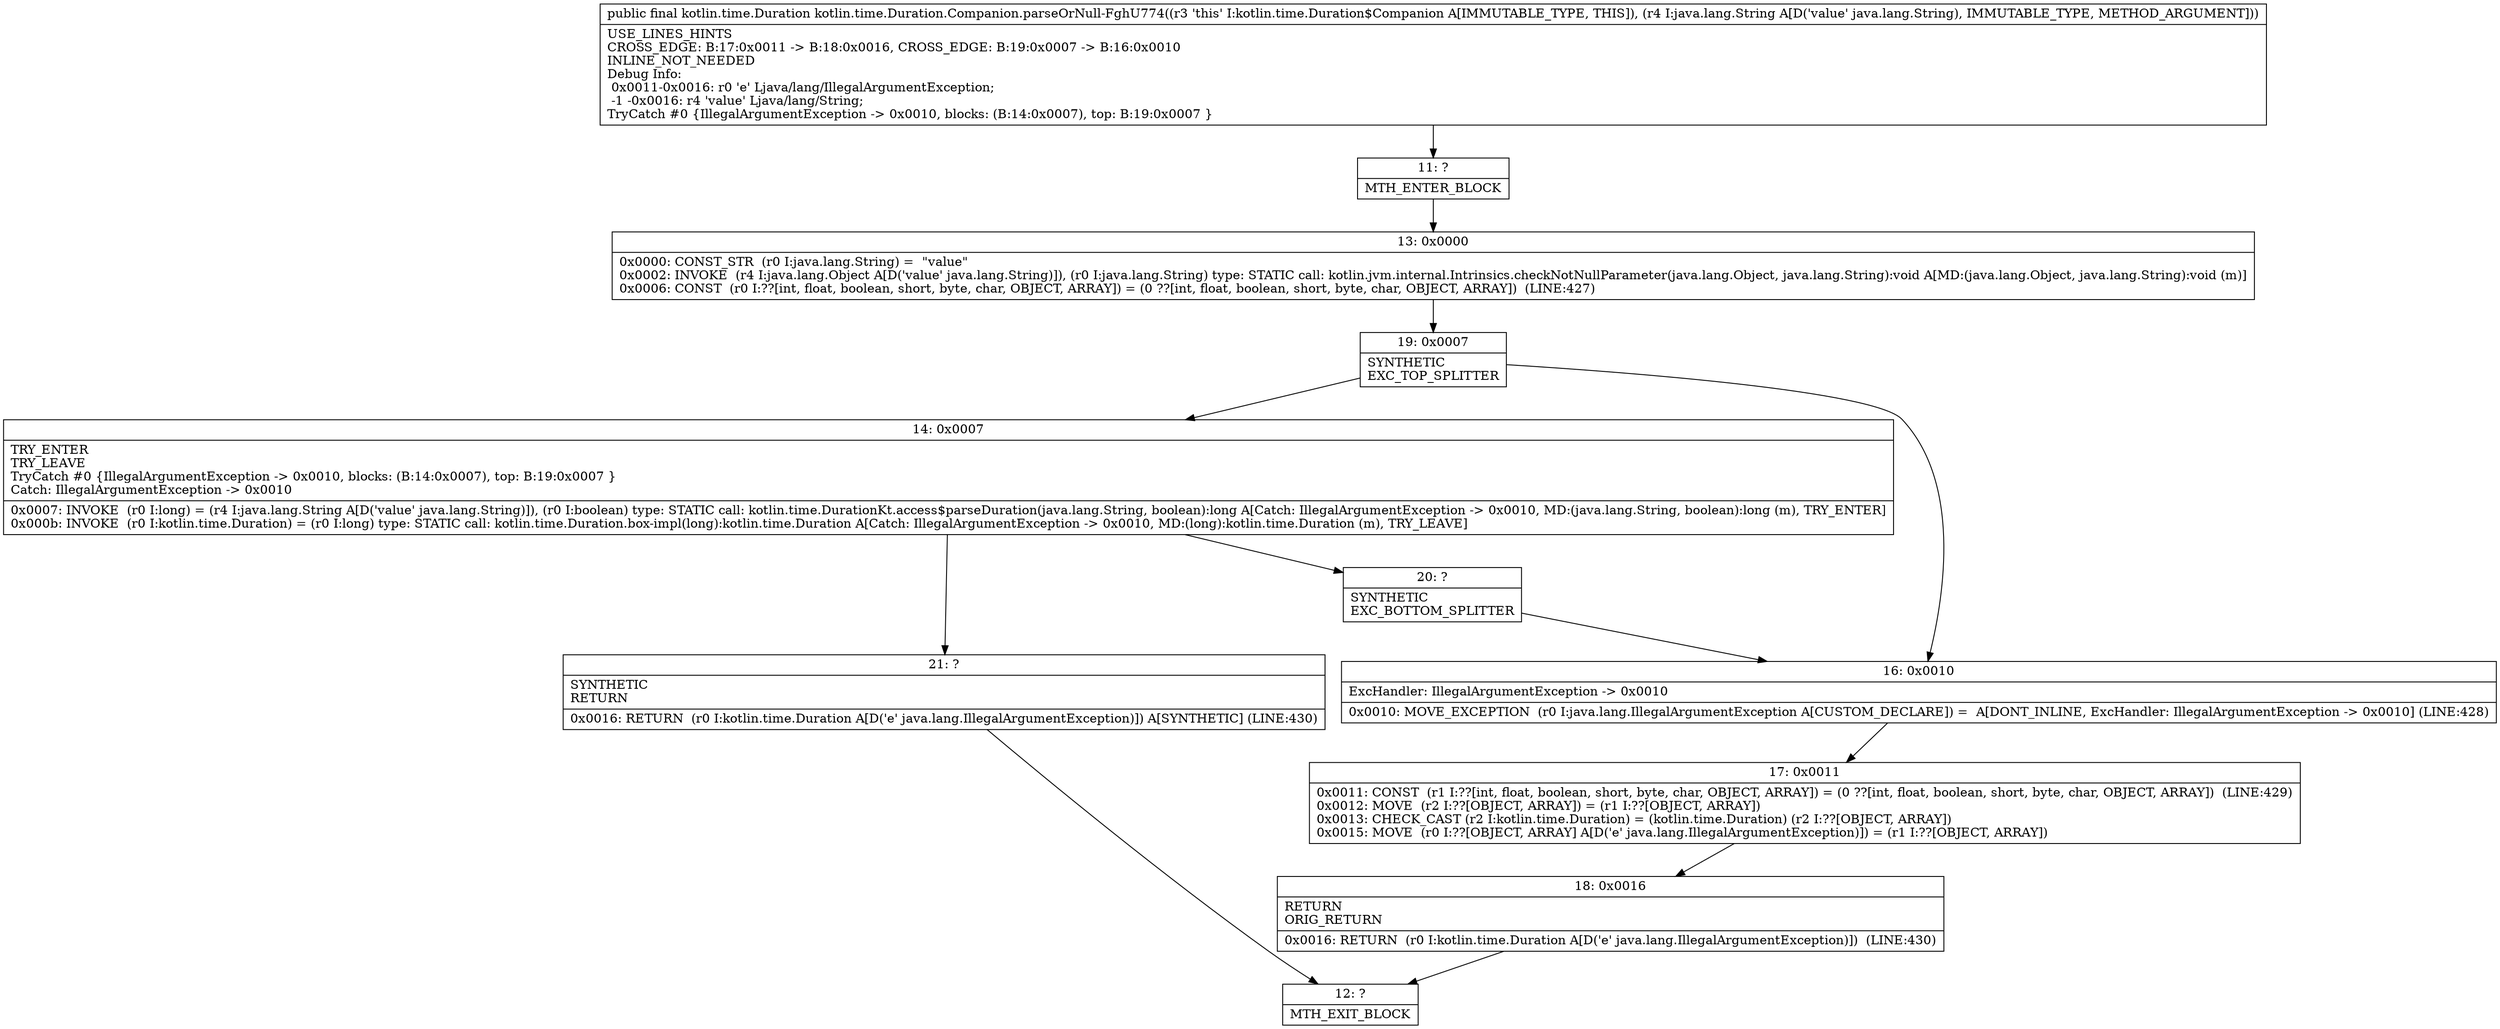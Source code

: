 digraph "CFG forkotlin.time.Duration.Companion.parseOrNull\-FghU774(Ljava\/lang\/String;)Lkotlin\/time\/Duration;" {
Node_11 [shape=record,label="{11\:\ ?|MTH_ENTER_BLOCK\l}"];
Node_13 [shape=record,label="{13\:\ 0x0000|0x0000: CONST_STR  (r0 I:java.lang.String) =  \"value\" \l0x0002: INVOKE  (r4 I:java.lang.Object A[D('value' java.lang.String)]), (r0 I:java.lang.String) type: STATIC call: kotlin.jvm.internal.Intrinsics.checkNotNullParameter(java.lang.Object, java.lang.String):void A[MD:(java.lang.Object, java.lang.String):void (m)]\l0x0006: CONST  (r0 I:??[int, float, boolean, short, byte, char, OBJECT, ARRAY]) = (0 ??[int, float, boolean, short, byte, char, OBJECT, ARRAY])  (LINE:427)\l}"];
Node_19 [shape=record,label="{19\:\ 0x0007|SYNTHETIC\lEXC_TOP_SPLITTER\l}"];
Node_14 [shape=record,label="{14\:\ 0x0007|TRY_ENTER\lTRY_LEAVE\lTryCatch #0 \{IllegalArgumentException \-\> 0x0010, blocks: (B:14:0x0007), top: B:19:0x0007 \}\lCatch: IllegalArgumentException \-\> 0x0010\l|0x0007: INVOKE  (r0 I:long) = (r4 I:java.lang.String A[D('value' java.lang.String)]), (r0 I:boolean) type: STATIC call: kotlin.time.DurationKt.access$parseDuration(java.lang.String, boolean):long A[Catch: IllegalArgumentException \-\> 0x0010, MD:(java.lang.String, boolean):long (m), TRY_ENTER]\l0x000b: INVOKE  (r0 I:kotlin.time.Duration) = (r0 I:long) type: STATIC call: kotlin.time.Duration.box\-impl(long):kotlin.time.Duration A[Catch: IllegalArgumentException \-\> 0x0010, MD:(long):kotlin.time.Duration (m), TRY_LEAVE]\l}"];
Node_20 [shape=record,label="{20\:\ ?|SYNTHETIC\lEXC_BOTTOM_SPLITTER\l}"];
Node_21 [shape=record,label="{21\:\ ?|SYNTHETIC\lRETURN\l|0x0016: RETURN  (r0 I:kotlin.time.Duration A[D('e' java.lang.IllegalArgumentException)]) A[SYNTHETIC] (LINE:430)\l}"];
Node_12 [shape=record,label="{12\:\ ?|MTH_EXIT_BLOCK\l}"];
Node_16 [shape=record,label="{16\:\ 0x0010|ExcHandler: IllegalArgumentException \-\> 0x0010\l|0x0010: MOVE_EXCEPTION  (r0 I:java.lang.IllegalArgumentException A[CUSTOM_DECLARE]) =  A[DONT_INLINE, ExcHandler: IllegalArgumentException \-\> 0x0010] (LINE:428)\l}"];
Node_17 [shape=record,label="{17\:\ 0x0011|0x0011: CONST  (r1 I:??[int, float, boolean, short, byte, char, OBJECT, ARRAY]) = (0 ??[int, float, boolean, short, byte, char, OBJECT, ARRAY])  (LINE:429)\l0x0012: MOVE  (r2 I:??[OBJECT, ARRAY]) = (r1 I:??[OBJECT, ARRAY]) \l0x0013: CHECK_CAST (r2 I:kotlin.time.Duration) = (kotlin.time.Duration) (r2 I:??[OBJECT, ARRAY]) \l0x0015: MOVE  (r0 I:??[OBJECT, ARRAY] A[D('e' java.lang.IllegalArgumentException)]) = (r1 I:??[OBJECT, ARRAY]) \l}"];
Node_18 [shape=record,label="{18\:\ 0x0016|RETURN\lORIG_RETURN\l|0x0016: RETURN  (r0 I:kotlin.time.Duration A[D('e' java.lang.IllegalArgumentException)])  (LINE:430)\l}"];
MethodNode[shape=record,label="{public final kotlin.time.Duration kotlin.time.Duration.Companion.parseOrNull\-FghU774((r3 'this' I:kotlin.time.Duration$Companion A[IMMUTABLE_TYPE, THIS]), (r4 I:java.lang.String A[D('value' java.lang.String), IMMUTABLE_TYPE, METHOD_ARGUMENT]))  | USE_LINES_HINTS\lCROSS_EDGE: B:17:0x0011 \-\> B:18:0x0016, CROSS_EDGE: B:19:0x0007 \-\> B:16:0x0010\lINLINE_NOT_NEEDED\lDebug Info:\l  0x0011\-0x0016: r0 'e' Ljava\/lang\/IllegalArgumentException;\l  \-1 \-0x0016: r4 'value' Ljava\/lang\/String;\lTryCatch #0 \{IllegalArgumentException \-\> 0x0010, blocks: (B:14:0x0007), top: B:19:0x0007 \}\l}"];
MethodNode -> Node_11;Node_11 -> Node_13;
Node_13 -> Node_19;
Node_19 -> Node_14;
Node_19 -> Node_16;
Node_14 -> Node_20;
Node_14 -> Node_21;
Node_20 -> Node_16;
Node_21 -> Node_12;
Node_16 -> Node_17;
Node_17 -> Node_18;
Node_18 -> Node_12;
}

